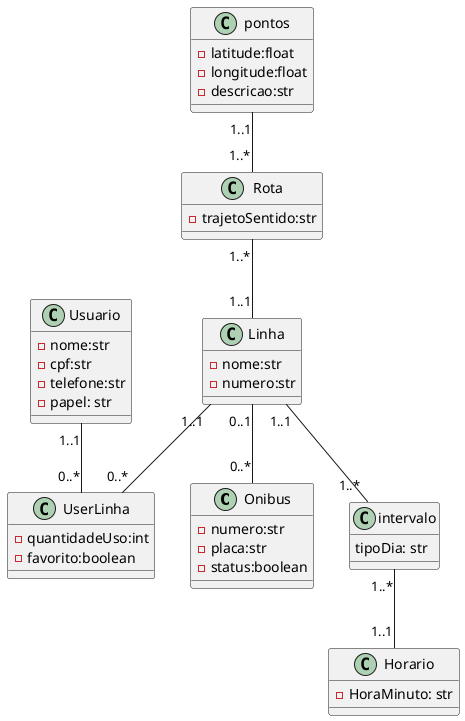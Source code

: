 @startuml mybus
class Onibus{
    -numero:str
    -placa:str
    -status:boolean
}
class Usuario{
    -nome:str
    -cpf:str
    -telefone:str
    -papel: str

}
class Linha{
    -nome:str
    -numero:str
}
class Rota{
    -trajetoSentido:str
}


class pontos{
    -latitude:float
    -longitude:float
    -descricao:str

}
class intervalo{
    tipoDia: str
}

class UserLinha{
    -quantidadeUso:int
    -favorito:boolean
}

class Horario {
    -HoraMinuto: str

}

Linha "0..1" -- "0..*" Onibus
Rota "1..*" -- "1..1"Linha
pontos "1..1" -- "1..*" Rota
Linha "1..1" -- "1..*" intervalo
intervalo "1..*" -- "1..1"Horario
Usuario "1..1" -- "0..*"UserLinha
Linha "1..1" -- "0..*" UserLinha





@enduml